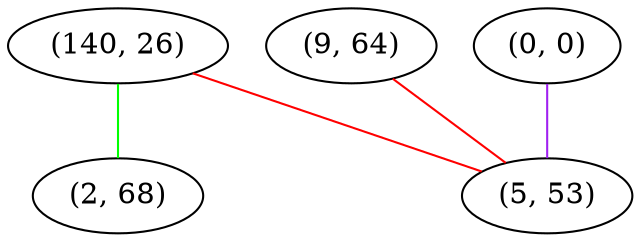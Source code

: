 graph "" {
"(140, 26)";
"(9, 64)";
"(0, 0)";
"(2, 68)";
"(5, 53)";
"(140, 26)" -- "(2, 68)"  [color=green, key=0, weight=2];
"(140, 26)" -- "(5, 53)"  [color=red, key=0, weight=1];
"(9, 64)" -- "(5, 53)"  [color=red, key=0, weight=1];
"(0, 0)" -- "(5, 53)"  [color=purple, key=0, weight=4];
}

